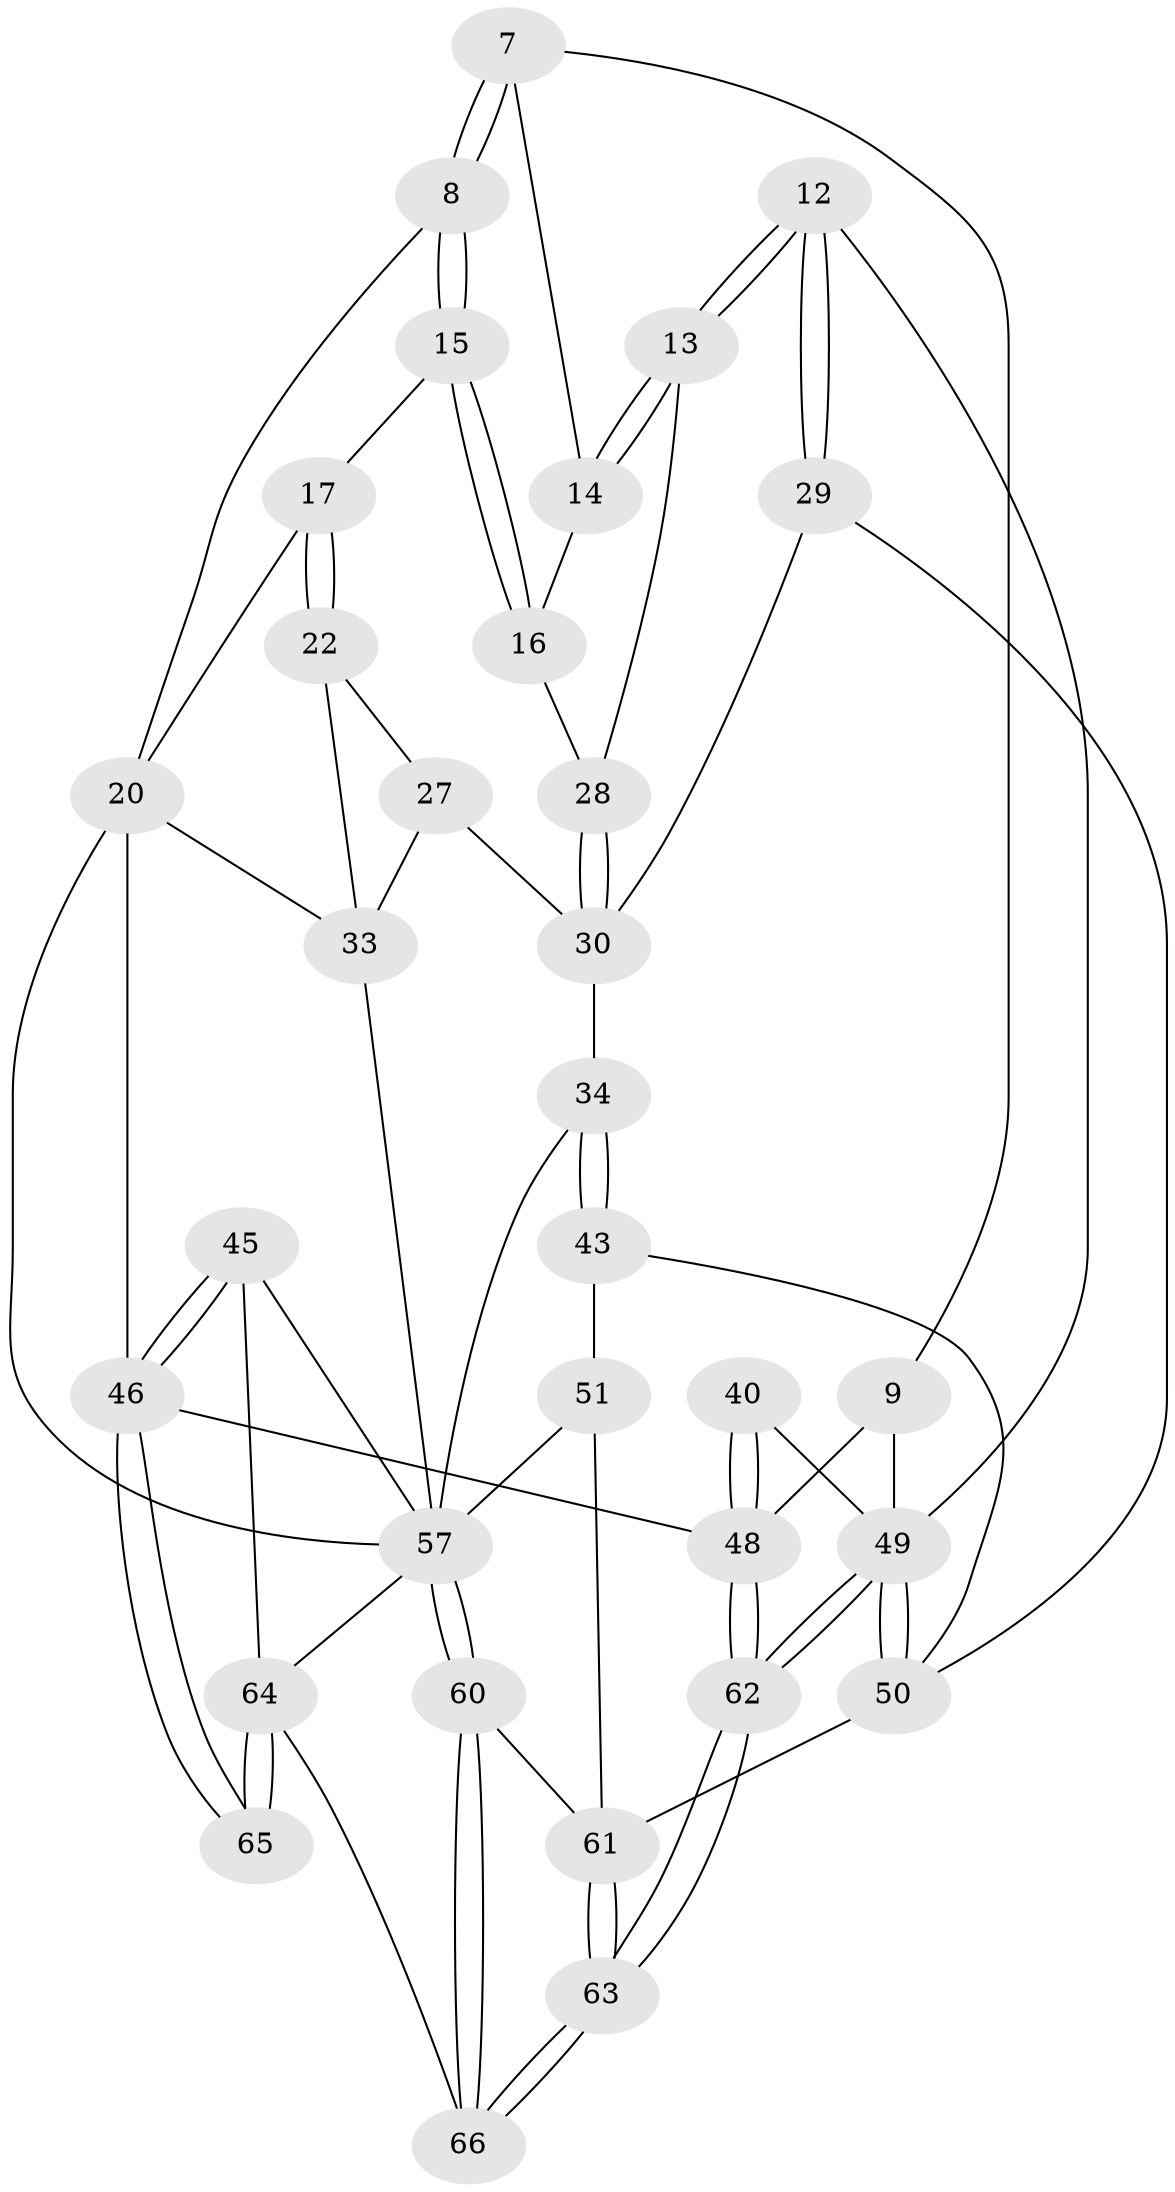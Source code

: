 // original degree distribution, {3: 0.030303030303030304, 5: 0.48484848484848486, 4: 0.25757575757575757, 6: 0.22727272727272727}
// Generated by graph-tools (version 1.1) at 2025/01/03/09/25 05:01:17]
// undirected, 33 vertices, 77 edges
graph export_dot {
graph [start="1"]
  node [color=gray90,style=filled];
  7 [pos="+0.7412915410221342+0.17619529703439143"];
  8 [pos="+0.4916232174127213+0.21343204371126273",super="+5"];
  9 [pos="+1+0.1963915044740239",super="+6"];
  12 [pos="+0.9414780408272556+0.35615607495633433"];
  13 [pos="+0.7809107344479501+0.3716004585745933"];
  14 [pos="+0.7411554998348482+0.18122466576294965"];
  15 [pos="+0.46297166231332637+0.2643471594415557"];
  16 [pos="+0.5772041675338966+0.34467884711912916"];
  17 [pos="+0.44211420843669436+0.2702352140765237"];
  20 [pos="+0.15374264599507376+0.4761482760953878",super="+19+18"];
  22 [pos="+0.4170411548418905+0.3083200800463105"];
  27 [pos="+0.4962659564781256+0.5062290872723765"];
  28 [pos="+0.7564033465917929+0.3872106560532778",super="+24"];
  29 [pos="+0.8274315809465659+0.5751581579251002"];
  30 [pos="+0.8049469016955283+0.5573646744454945",super="+26"];
  33 [pos="+0.31982253543906397+0.43771189793288123",super="+23"];
  34 [pos="+0.5899870798052518+0.6028493895737023"];
  40 [pos="+1+0.6851818932295912"];
  43 [pos="+0.5901489205216912+0.6054513973772228"];
  45 [pos="+0+0.8044361438747866",super="+44"];
  46 [pos="+0+1",super="+21"];
  48 [pos="+1+1",super="+2+10"];
  49 [pos="+0.8948538950333315+0.9996394461603236",super="+41+31+11"];
  50 [pos="+0.7701782860333002+0.8343393168190352",super="+42+32"];
  51 [pos="+0.5381451474201729+0.8150541164076779",super="+47"];
  57 [pos="+0.35310164124150817+0.8663093290649426",super="+52+39"];
  60 [pos="+0.42081959688500997+1",super="+59"];
  61 [pos="+0.6549564036986636+0.9058745298474598",super="+54"];
  62 [pos="+1+1"];
  63 [pos="+0.6823623904760373+1"];
  64 [pos="+0.382652929935484+1",super="+58+55+56"];
  65 [pos="+0.07286516620257949+1"];
  66 [pos="+0.41708012789945315+1"];
  7 -- 8;
  7 -- 8;
  7 -- 14;
  7 -- 9;
  8 -- 15;
  8 -- 15;
  8 -- 20;
  9 -- 48 [weight=2];
  9 -- 49;
  12 -- 13;
  12 -- 13;
  12 -- 29;
  12 -- 29;
  12 -- 49;
  13 -- 14;
  13 -- 14;
  13 -- 28;
  14 -- 16;
  15 -- 16;
  15 -- 16;
  15 -- 17;
  16 -- 28;
  17 -- 22;
  17 -- 22;
  17 -- 20;
  20 -- 46 [weight=2];
  20 -- 57;
  20 -- 33;
  22 -- 27;
  22 -- 33;
  27 -- 33;
  27 -- 30;
  28 -- 30 [weight=2];
  28 -- 30;
  29 -- 30;
  29 -- 50;
  30 -- 34;
  33 -- 57;
  34 -- 43;
  34 -- 43;
  34 -- 57;
  40 -- 48 [weight=2];
  40 -- 48;
  40 -- 49;
  43 -- 50;
  43 -- 51;
  45 -- 46 [weight=2];
  45 -- 46;
  45 -- 64;
  45 -- 57;
  46 -- 65;
  46 -- 65;
  46 -- 48 [weight=2];
  48 -- 62;
  48 -- 62;
  49 -- 50 [weight=2];
  49 -- 50;
  49 -- 62;
  49 -- 62;
  50 -- 61;
  51 -- 57 [weight=2];
  51 -- 61;
  57 -- 60;
  57 -- 60;
  57 -- 64 [weight=2];
  60 -- 66;
  60 -- 66;
  60 -- 61 [weight=2];
  61 -- 63;
  61 -- 63;
  62 -- 63;
  62 -- 63;
  63 -- 66;
  63 -- 66;
  64 -- 65 [weight=2];
  64 -- 65;
  64 -- 66;
}
